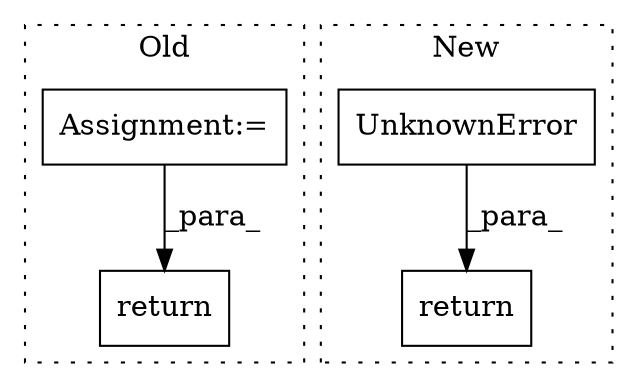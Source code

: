 digraph G {
subgraph cluster0 {
1 [label="return" a="41" s="2842" l="7" shape="box"];
4 [label="Assignment:=" a="7" s="2668" l="1" shape="box"];
label = "Old";
style="dotted";
}
subgraph cluster1 {
2 [label="UnknownError" a="32" s="2666,2693" l="13,1" shape="box"];
3 [label="return" a="41" s="2659" l="7" shape="box"];
label = "New";
style="dotted";
}
2 -> 3 [label="_para_"];
4 -> 1 [label="_para_"];
}